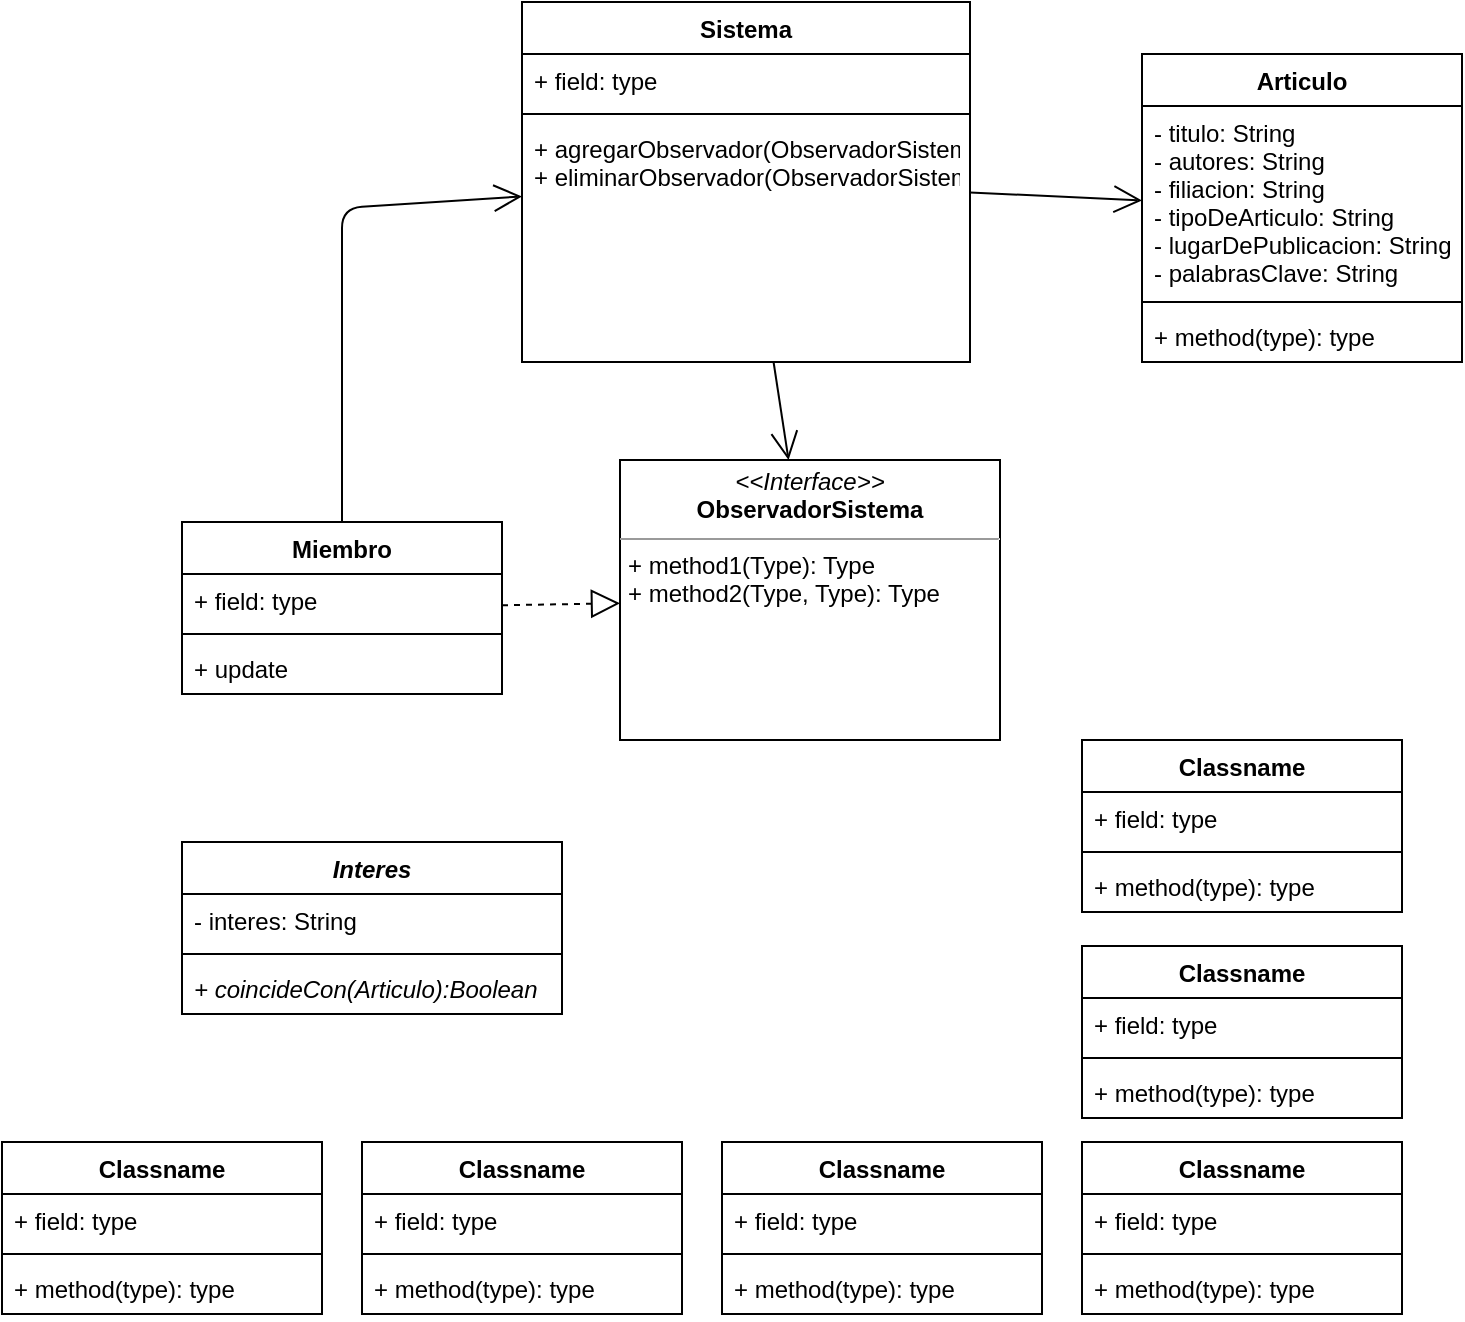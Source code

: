 <mxfile version="13.0.3" type="device"><diagram id="4FrY6kdQWXHyDWcL3Bb4" name="Page-1"><mxGraphModel dx="1086" dy="806" grid="1" gridSize="10" guides="1" tooltips="1" connect="1" arrows="1" fold="1" page="1" pageScale="1" pageWidth="827" pageHeight="1169" math="0" shadow="0"><root><mxCell id="0"/><mxCell id="1" parent="0"/><mxCell id="Hq6v79iNrmT2dl0AnTtI-1" value="Miembro" style="swimlane;fontStyle=1;align=center;verticalAlign=top;childLayout=stackLayout;horizontal=1;startSize=26;horizontalStack=0;resizeParent=1;resizeParentMax=0;resizeLast=0;collapsible=1;marginBottom=0;" parent="1" vertex="1"><mxGeometry x="100" y="400" width="160" height="86" as="geometry"/></mxCell><mxCell id="Hq6v79iNrmT2dl0AnTtI-2" value="+ field: type" style="text;strokeColor=none;fillColor=none;align=left;verticalAlign=top;spacingLeft=4;spacingRight=4;overflow=hidden;rotatable=0;points=[[0,0.5],[1,0.5]];portConstraint=eastwest;" parent="Hq6v79iNrmT2dl0AnTtI-1" vertex="1"><mxGeometry y="26" width="160" height="26" as="geometry"/></mxCell><mxCell id="Hq6v79iNrmT2dl0AnTtI-3" value="" style="line;strokeWidth=1;fillColor=none;align=left;verticalAlign=middle;spacingTop=-1;spacingLeft=3;spacingRight=3;rotatable=0;labelPosition=right;points=[];portConstraint=eastwest;" parent="Hq6v79iNrmT2dl0AnTtI-1" vertex="1"><mxGeometry y="52" width="160" height="8" as="geometry"/></mxCell><mxCell id="Hq6v79iNrmT2dl0AnTtI-4" value="+ update" style="text;strokeColor=none;fillColor=none;align=left;verticalAlign=top;spacingLeft=4;spacingRight=4;overflow=hidden;rotatable=0;points=[[0,0.5],[1,0.5]];portConstraint=eastwest;" parent="Hq6v79iNrmT2dl0AnTtI-1" vertex="1"><mxGeometry y="60" width="160" height="26" as="geometry"/></mxCell><mxCell id="Hq6v79iNrmT2dl0AnTtI-9" value="Sistema" style="swimlane;fontStyle=1;align=center;verticalAlign=top;childLayout=stackLayout;horizontal=1;startSize=26;horizontalStack=0;resizeParent=1;resizeParentMax=0;resizeLast=0;collapsible=1;marginBottom=0;" parent="1" vertex="1"><mxGeometry x="270" y="140" width="224" height="180" as="geometry"/></mxCell><mxCell id="Hq6v79iNrmT2dl0AnTtI-10" value="+ field: type" style="text;strokeColor=none;fillColor=none;align=left;verticalAlign=top;spacingLeft=4;spacingRight=4;overflow=hidden;rotatable=0;points=[[0,0.5],[1,0.5]];portConstraint=eastwest;" parent="Hq6v79iNrmT2dl0AnTtI-9" vertex="1"><mxGeometry y="26" width="224" height="26" as="geometry"/></mxCell><mxCell id="Hq6v79iNrmT2dl0AnTtI-11" value="" style="line;strokeWidth=1;fillColor=none;align=left;verticalAlign=middle;spacingTop=-1;spacingLeft=3;spacingRight=3;rotatable=0;labelPosition=right;points=[];portConstraint=eastwest;" parent="Hq6v79iNrmT2dl0AnTtI-9" vertex="1"><mxGeometry y="52" width="224" height="8" as="geometry"/></mxCell><mxCell id="Hq6v79iNrmT2dl0AnTtI-12" value="+ agregarObservador(ObservadorSistema): void&#10;+ eliminarObservador(ObservadorSistema): void&#10;" style="text;strokeColor=none;fillColor=none;align=left;verticalAlign=top;spacingLeft=4;spacingRight=4;overflow=hidden;rotatable=0;points=[[0,0.5],[1,0.5]];portConstraint=eastwest;" parent="Hq6v79iNrmT2dl0AnTtI-9" vertex="1"><mxGeometry y="60" width="224" height="120" as="geometry"/></mxCell><mxCell id="Hq6v79iNrmT2dl0AnTtI-13" value="&lt;p style=&quot;margin: 0px ; margin-top: 4px ; text-align: center&quot;&gt;&lt;i&gt;&amp;lt;&amp;lt;Interface&amp;gt;&amp;gt;&lt;/i&gt;&lt;br&gt;&lt;b&gt;ObservadorSistema&lt;/b&gt;&lt;/p&gt;&lt;hr size=&quot;1&quot;&gt;&lt;p style=&quot;margin: 0px ; margin-left: 4px&quot;&gt;+ method1(Type): Type&lt;br&gt;+ method2(Type, Type): Type&lt;/p&gt;" style="verticalAlign=top;align=left;overflow=fill;fontSize=12;fontFamily=Helvetica;html=1;" parent="1" vertex="1"><mxGeometry x="319" y="369" width="190" height="140" as="geometry"/></mxCell><mxCell id="Hq6v79iNrmT2dl0AnTtI-14" value="" style="endArrow=block;dashed=1;endFill=0;endSize=12;html=1;" parent="1" source="Hq6v79iNrmT2dl0AnTtI-1" target="Hq6v79iNrmT2dl0AnTtI-13" edge="1"><mxGeometry width="160" relative="1" as="geometry"><mxPoint x="380" y="420" as="sourcePoint"/><mxPoint x="540" y="420" as="targetPoint"/></mxGeometry></mxCell><mxCell id="Hq6v79iNrmT2dl0AnTtI-15" value="" style="endArrow=open;endFill=1;endSize=12;html=1;" parent="1" source="Hq6v79iNrmT2dl0AnTtI-9" target="Hq6v79iNrmT2dl0AnTtI-13" edge="1"><mxGeometry width="160" relative="1" as="geometry"><mxPoint x="50" y="180" as="sourcePoint"/><mxPoint x="210" y="180" as="targetPoint"/></mxGeometry></mxCell><mxCell id="Hq6v79iNrmT2dl0AnTtI-16" value="" style="endArrow=open;endFill=1;endSize=12;html=1;" parent="1" source="Hq6v79iNrmT2dl0AnTtI-9" target="Hq6v79iNrmT2dl0AnTtI-5" edge="1"><mxGeometry width="160" relative="1" as="geometry"><mxPoint x="380" y="420" as="sourcePoint"/><mxPoint x="540" y="420" as="targetPoint"/></mxGeometry></mxCell><mxCell id="Hq6v79iNrmT2dl0AnTtI-5" value="Articulo&#10;" style="swimlane;fontStyle=1;align=center;verticalAlign=top;childLayout=stackLayout;horizontal=1;startSize=26;horizontalStack=0;resizeParent=1;resizeParentMax=0;resizeLast=0;collapsible=1;marginBottom=0;" parent="1" vertex="1"><mxGeometry x="580" y="166" width="160" height="154" as="geometry"/></mxCell><mxCell id="Hq6v79iNrmT2dl0AnTtI-6" value="- titulo: String&#10;- autores: String&#10;- filiacion: String&#10;- tipoDeArticulo: String&#10;- lugarDePublicacion: String&#10;- palabrasClave: String" style="text;strokeColor=none;fillColor=none;align=left;verticalAlign=top;spacingLeft=4;spacingRight=4;overflow=hidden;rotatable=0;points=[[0,0.5],[1,0.5]];portConstraint=eastwest;" parent="Hq6v79iNrmT2dl0AnTtI-5" vertex="1"><mxGeometry y="26" width="160" height="94" as="geometry"/></mxCell><mxCell id="Hq6v79iNrmT2dl0AnTtI-7" value="" style="line;strokeWidth=1;fillColor=none;align=left;verticalAlign=middle;spacingTop=-1;spacingLeft=3;spacingRight=3;rotatable=0;labelPosition=right;points=[];portConstraint=eastwest;" parent="Hq6v79iNrmT2dl0AnTtI-5" vertex="1"><mxGeometry y="120" width="160" height="8" as="geometry"/></mxCell><mxCell id="Hq6v79iNrmT2dl0AnTtI-8" value="+ method(type): type" style="text;strokeColor=none;fillColor=none;align=left;verticalAlign=top;spacingLeft=4;spacingRight=4;overflow=hidden;rotatable=0;points=[[0,0.5],[1,0.5]];portConstraint=eastwest;" parent="Hq6v79iNrmT2dl0AnTtI-5" vertex="1"><mxGeometry y="128" width="160" height="26" as="geometry"/></mxCell><mxCell id="Hq6v79iNrmT2dl0AnTtI-17" value="" style="endArrow=open;endFill=1;endSize=12;html=1;" parent="1" source="Hq6v79iNrmT2dl0AnTtI-1" target="Hq6v79iNrmT2dl0AnTtI-9" edge="1"><mxGeometry width="160" relative="1" as="geometry"><mxPoint x="80" y="210" as="sourcePoint"/><mxPoint x="240" y="210" as="targetPoint"/><Array as="points"><mxPoint x="180" y="243"/></Array></mxGeometry></mxCell><mxCell id="W6ln5NZFYcEJODKIxLC3-2" value="Interes" style="swimlane;fontStyle=3;align=center;verticalAlign=top;childLayout=stackLayout;horizontal=1;startSize=26;horizontalStack=0;resizeParent=1;resizeParentMax=0;resizeLast=0;collapsible=1;marginBottom=0;" vertex="1" parent="1"><mxGeometry x="100" y="560" width="190" height="86" as="geometry"/></mxCell><mxCell id="W6ln5NZFYcEJODKIxLC3-3" value="- interes: String" style="text;strokeColor=none;fillColor=none;align=left;verticalAlign=top;spacingLeft=4;spacingRight=4;overflow=hidden;rotatable=0;points=[[0,0.5],[1,0.5]];portConstraint=eastwest;" vertex="1" parent="W6ln5NZFYcEJODKIxLC3-2"><mxGeometry y="26" width="190" height="26" as="geometry"/></mxCell><mxCell id="W6ln5NZFYcEJODKIxLC3-4" value="" style="line;strokeWidth=1;fillColor=none;align=left;verticalAlign=middle;spacingTop=-1;spacingLeft=3;spacingRight=3;rotatable=0;labelPosition=right;points=[];portConstraint=eastwest;" vertex="1" parent="W6ln5NZFYcEJODKIxLC3-2"><mxGeometry y="52" width="190" height="8" as="geometry"/></mxCell><mxCell id="W6ln5NZFYcEJODKIxLC3-5" value="+ coincideCon(Articulo):Boolean" style="text;strokeColor=none;fillColor=none;align=left;verticalAlign=top;spacingLeft=4;spacingRight=4;overflow=hidden;rotatable=0;points=[[0,0.5],[1,0.5]];portConstraint=eastwest;fontStyle=2" vertex="1" parent="W6ln5NZFYcEJODKIxLC3-2"><mxGeometry y="60" width="190" height="26" as="geometry"/></mxCell><mxCell id="W6ln5NZFYcEJODKIxLC3-31" value="Classname" style="swimlane;fontStyle=1;align=center;verticalAlign=top;childLayout=stackLayout;horizontal=1;startSize=26;horizontalStack=0;resizeParent=1;resizeParentMax=0;resizeLast=0;collapsible=1;marginBottom=0;" vertex="1" parent="1"><mxGeometry x="10" y="710" width="160" height="86" as="geometry"/></mxCell><mxCell id="W6ln5NZFYcEJODKIxLC3-32" value="+ field: type" style="text;strokeColor=none;fillColor=none;align=left;verticalAlign=top;spacingLeft=4;spacingRight=4;overflow=hidden;rotatable=0;points=[[0,0.5],[1,0.5]];portConstraint=eastwest;" vertex="1" parent="W6ln5NZFYcEJODKIxLC3-31"><mxGeometry y="26" width="160" height="26" as="geometry"/></mxCell><mxCell id="W6ln5NZFYcEJODKIxLC3-33" value="" style="line;strokeWidth=1;fillColor=none;align=left;verticalAlign=middle;spacingTop=-1;spacingLeft=3;spacingRight=3;rotatable=0;labelPosition=right;points=[];portConstraint=eastwest;" vertex="1" parent="W6ln5NZFYcEJODKIxLC3-31"><mxGeometry y="52" width="160" height="8" as="geometry"/></mxCell><mxCell id="W6ln5NZFYcEJODKIxLC3-34" value="+ method(type): type" style="text;strokeColor=none;fillColor=none;align=left;verticalAlign=top;spacingLeft=4;spacingRight=4;overflow=hidden;rotatable=0;points=[[0,0.5],[1,0.5]];portConstraint=eastwest;" vertex="1" parent="W6ln5NZFYcEJODKIxLC3-31"><mxGeometry y="60" width="160" height="26" as="geometry"/></mxCell><mxCell id="W6ln5NZFYcEJODKIxLC3-35" value="Classname" style="swimlane;fontStyle=1;align=center;verticalAlign=top;childLayout=stackLayout;horizontal=1;startSize=26;horizontalStack=0;resizeParent=1;resizeParentMax=0;resizeLast=0;collapsible=1;marginBottom=0;" vertex="1" parent="1"><mxGeometry x="190" y="710" width="160" height="86" as="geometry"/></mxCell><mxCell id="W6ln5NZFYcEJODKIxLC3-36" value="+ field: type" style="text;strokeColor=none;fillColor=none;align=left;verticalAlign=top;spacingLeft=4;spacingRight=4;overflow=hidden;rotatable=0;points=[[0,0.5],[1,0.5]];portConstraint=eastwest;" vertex="1" parent="W6ln5NZFYcEJODKIxLC3-35"><mxGeometry y="26" width="160" height="26" as="geometry"/></mxCell><mxCell id="W6ln5NZFYcEJODKIxLC3-37" value="" style="line;strokeWidth=1;fillColor=none;align=left;verticalAlign=middle;spacingTop=-1;spacingLeft=3;spacingRight=3;rotatable=0;labelPosition=right;points=[];portConstraint=eastwest;" vertex="1" parent="W6ln5NZFYcEJODKIxLC3-35"><mxGeometry y="52" width="160" height="8" as="geometry"/></mxCell><mxCell id="W6ln5NZFYcEJODKIxLC3-38" value="+ method(type): type" style="text;strokeColor=none;fillColor=none;align=left;verticalAlign=top;spacingLeft=4;spacingRight=4;overflow=hidden;rotatable=0;points=[[0,0.5],[1,0.5]];portConstraint=eastwest;" vertex="1" parent="W6ln5NZFYcEJODKIxLC3-35"><mxGeometry y="60" width="160" height="26" as="geometry"/></mxCell><mxCell id="W6ln5NZFYcEJODKIxLC3-39" value="Classname" style="swimlane;fontStyle=1;align=center;verticalAlign=top;childLayout=stackLayout;horizontal=1;startSize=26;horizontalStack=0;resizeParent=1;resizeParentMax=0;resizeLast=0;collapsible=1;marginBottom=0;" vertex="1" parent="1"><mxGeometry x="370" y="710" width="160" height="86" as="geometry"/></mxCell><mxCell id="W6ln5NZFYcEJODKIxLC3-40" value="+ field: type" style="text;strokeColor=none;fillColor=none;align=left;verticalAlign=top;spacingLeft=4;spacingRight=4;overflow=hidden;rotatable=0;points=[[0,0.5],[1,0.5]];portConstraint=eastwest;" vertex="1" parent="W6ln5NZFYcEJODKIxLC3-39"><mxGeometry y="26" width="160" height="26" as="geometry"/></mxCell><mxCell id="W6ln5NZFYcEJODKIxLC3-41" value="" style="line;strokeWidth=1;fillColor=none;align=left;verticalAlign=middle;spacingTop=-1;spacingLeft=3;spacingRight=3;rotatable=0;labelPosition=right;points=[];portConstraint=eastwest;" vertex="1" parent="W6ln5NZFYcEJODKIxLC3-39"><mxGeometry y="52" width="160" height="8" as="geometry"/></mxCell><mxCell id="W6ln5NZFYcEJODKIxLC3-42" value="+ method(type): type" style="text;strokeColor=none;fillColor=none;align=left;verticalAlign=top;spacingLeft=4;spacingRight=4;overflow=hidden;rotatable=0;points=[[0,0.5],[1,0.5]];portConstraint=eastwest;" vertex="1" parent="W6ln5NZFYcEJODKIxLC3-39"><mxGeometry y="60" width="160" height="26" as="geometry"/></mxCell><mxCell id="W6ln5NZFYcEJODKIxLC3-43" value="Classname" style="swimlane;fontStyle=1;align=center;verticalAlign=top;childLayout=stackLayout;horizontal=1;startSize=26;horizontalStack=0;resizeParent=1;resizeParentMax=0;resizeLast=0;collapsible=1;marginBottom=0;" vertex="1" parent="1"><mxGeometry x="550" y="710" width="160" height="86" as="geometry"/></mxCell><mxCell id="W6ln5NZFYcEJODKIxLC3-44" value="+ field: type" style="text;strokeColor=none;fillColor=none;align=left;verticalAlign=top;spacingLeft=4;spacingRight=4;overflow=hidden;rotatable=0;points=[[0,0.5],[1,0.5]];portConstraint=eastwest;" vertex="1" parent="W6ln5NZFYcEJODKIxLC3-43"><mxGeometry y="26" width="160" height="26" as="geometry"/></mxCell><mxCell id="W6ln5NZFYcEJODKIxLC3-45" value="" style="line;strokeWidth=1;fillColor=none;align=left;verticalAlign=middle;spacingTop=-1;spacingLeft=3;spacingRight=3;rotatable=0;labelPosition=right;points=[];portConstraint=eastwest;" vertex="1" parent="W6ln5NZFYcEJODKIxLC3-43"><mxGeometry y="52" width="160" height="8" as="geometry"/></mxCell><mxCell id="W6ln5NZFYcEJODKIxLC3-46" value="+ method(type): type" style="text;strokeColor=none;fillColor=none;align=left;verticalAlign=top;spacingLeft=4;spacingRight=4;overflow=hidden;rotatable=0;points=[[0,0.5],[1,0.5]];portConstraint=eastwest;" vertex="1" parent="W6ln5NZFYcEJODKIxLC3-43"><mxGeometry y="60" width="160" height="26" as="geometry"/></mxCell><mxCell id="W6ln5NZFYcEJODKIxLC3-47" value="Classname" style="swimlane;fontStyle=1;align=center;verticalAlign=top;childLayout=stackLayout;horizontal=1;startSize=26;horizontalStack=0;resizeParent=1;resizeParentMax=0;resizeLast=0;collapsible=1;marginBottom=0;" vertex="1" parent="1"><mxGeometry x="550" y="612" width="160" height="86" as="geometry"/></mxCell><mxCell id="W6ln5NZFYcEJODKIxLC3-48" value="+ field: type" style="text;strokeColor=none;fillColor=none;align=left;verticalAlign=top;spacingLeft=4;spacingRight=4;overflow=hidden;rotatable=0;points=[[0,0.5],[1,0.5]];portConstraint=eastwest;" vertex="1" parent="W6ln5NZFYcEJODKIxLC3-47"><mxGeometry y="26" width="160" height="26" as="geometry"/></mxCell><mxCell id="W6ln5NZFYcEJODKIxLC3-49" value="" style="line;strokeWidth=1;fillColor=none;align=left;verticalAlign=middle;spacingTop=-1;spacingLeft=3;spacingRight=3;rotatable=0;labelPosition=right;points=[];portConstraint=eastwest;" vertex="1" parent="W6ln5NZFYcEJODKIxLC3-47"><mxGeometry y="52" width="160" height="8" as="geometry"/></mxCell><mxCell id="W6ln5NZFYcEJODKIxLC3-50" value="+ method(type): type" style="text;strokeColor=none;fillColor=none;align=left;verticalAlign=top;spacingLeft=4;spacingRight=4;overflow=hidden;rotatable=0;points=[[0,0.5],[1,0.5]];portConstraint=eastwest;" vertex="1" parent="W6ln5NZFYcEJODKIxLC3-47"><mxGeometry y="60" width="160" height="26" as="geometry"/></mxCell><mxCell id="W6ln5NZFYcEJODKIxLC3-51" value="Classname" style="swimlane;fontStyle=1;align=center;verticalAlign=top;childLayout=stackLayout;horizontal=1;startSize=26;horizontalStack=0;resizeParent=1;resizeParentMax=0;resizeLast=0;collapsible=1;marginBottom=0;" vertex="1" parent="1"><mxGeometry x="550" y="509" width="160" height="86" as="geometry"/></mxCell><mxCell id="W6ln5NZFYcEJODKIxLC3-52" value="+ field: type" style="text;strokeColor=none;fillColor=none;align=left;verticalAlign=top;spacingLeft=4;spacingRight=4;overflow=hidden;rotatable=0;points=[[0,0.5],[1,0.5]];portConstraint=eastwest;" vertex="1" parent="W6ln5NZFYcEJODKIxLC3-51"><mxGeometry y="26" width="160" height="26" as="geometry"/></mxCell><mxCell id="W6ln5NZFYcEJODKIxLC3-53" value="" style="line;strokeWidth=1;fillColor=none;align=left;verticalAlign=middle;spacingTop=-1;spacingLeft=3;spacingRight=3;rotatable=0;labelPosition=right;points=[];portConstraint=eastwest;" vertex="1" parent="W6ln5NZFYcEJODKIxLC3-51"><mxGeometry y="52" width="160" height="8" as="geometry"/></mxCell><mxCell id="W6ln5NZFYcEJODKIxLC3-54" value="+ method(type): type" style="text;strokeColor=none;fillColor=none;align=left;verticalAlign=top;spacingLeft=4;spacingRight=4;overflow=hidden;rotatable=0;points=[[0,0.5],[1,0.5]];portConstraint=eastwest;" vertex="1" parent="W6ln5NZFYcEJODKIxLC3-51"><mxGeometry y="60" width="160" height="26" as="geometry"/></mxCell></root></mxGraphModel></diagram></mxfile>